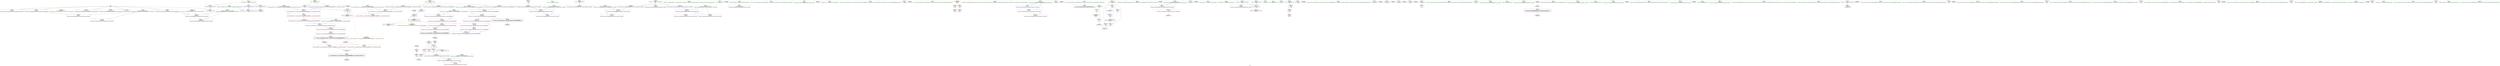 digraph "SVFG" {
	label="SVFG";

	Node0x55feb8f6fbb0 [shape=record,color=grey,label="{NodeID: 0\nNullPtr}"];
	Node0x55feb8f6fbb0 -> Node0x55feb8f8a050[style=solid];
	Node0x55feb8f6fbb0 -> Node0x55feb8f8a150[style=solid];
	Node0x55feb8f6fbb0 -> Node0x55feb8f8a220[style=solid];
	Node0x55feb8f6fbb0 -> Node0x55feb8f8a2f0[style=solid];
	Node0x55feb8f6fbb0 -> Node0x55feb8f8a3c0[style=solid];
	Node0x55feb8f6fbb0 -> Node0x55feb8f8a490[style=solid];
	Node0x55feb8f6fbb0 -> Node0x55feb8f8ed30[style=solid];
	Node0x55feb8fb1d10 [shape=record,color=black,label="{NodeID: 360\n255 = PHI(370, )\n}"];
	Node0x55feb8fb1d10 -> Node0x55feb8f8dd00[style=solid];
	Node0x55feb8f873c0 [shape=record,color=purple,label="{NodeID: 111\n166\<--35\n\<--.str.8\nmain\n|{<s0>20}}"];
	Node0x55feb8f873c0:s0 -> Node0x55feb8f90f70[style=solid,color=red];
	Node0x55feb8f85cf0 [shape=record,color=green,label="{NodeID: 28\n52\<--53\n__cxa_atexit\<--__cxa_atexit_field_insensitive\n}"];
	Node0x55feb8f910b0 [shape=record,color=black,label="{NodeID: 388\n291 = PHI(100, )\n0th arg _ZStplIcSt11char_traitsIcESaIcEENSt7__cxx1112basic_stringIT_T0_T1_EES5_RKS8_ }"];
	Node0x55feb8f8df70 [shape=record,color=red,label="{NodeID: 139\n277\<--271\n\<--__lhs.addr\n_ZSteqIcSt11char_traitsIcESaIcEEbRKNSt7__cxx1112basic_stringIT_T0_T1_EEPKS5_\n}"];
	Node0x55feb8f887c0 [shape=record,color=green,label="{NodeID: 56\n188\<--189\n_ZStplIcSt11char_traitsIcESaIcEENSt7__cxx1112basic_stringIT_T0_T1_EES5_RKS8_\<--_ZStplIcSt11char_traitsIcESaIcEENSt7__cxx1112basic_stringIT_T0_T1_EES5_RKS8__field_insensitive\n}"];
	Node0x55feb8f8f720 [shape=record,color=blue,label="{NodeID: 167\n273\<--270\n__rhs.addr\<--__rhs\n_ZSteqIcSt11char_traitsIcESaIcEEbRKNSt7__cxx1112basic_stringIT_T0_T1_EEPKS5_\n}"];
	Node0x55feb8f8f720 -> Node0x55feb8f8e040[style=dashed];
	Node0x55feb8f8a150 [shape=record,color=black,label="{NodeID: 84\n333\<--3\n\<--dummyVal\n_ZStplIcSt11char_traitsIcESaIcEENSt7__cxx1112basic_stringIT_T0_T1_EES5_RKS8_\n}"];
	Node0x55feb8f83ae0 [shape=record,color=green,label="{NodeID: 1\n7\<--1\n__dso_handle\<--dummyObj\nGlob }"];
	Node0x55feb8fb1e50 [shape=record,color=black,label="{NodeID: 361\n129 = PHI()\n}"];
	Node0x55feb8f87490 [shape=record,color=purple,label="{NodeID: 112\n403\<--37\nllvm.global_ctors_0\<--llvm.global_ctors\nGlob }"];
	Node0x55feb8f87490 -> Node0x55feb8f8eb30[style=solid];
	Node0x55feb8f85df0 [shape=record,color=green,label="{NodeID: 29\n51\<--57\n_ZNSt8ios_base4InitD1Ev\<--_ZNSt8ios_base4InitD1Ev_field_insensitive\n}"];
	Node0x55feb8f85df0 -> Node0x55feb8f8a760[style=solid];
	Node0x55feb8f914c0 [shape=record,color=black,label="{NodeID: 389\n292 = PHI(186, )\n1st arg _ZStplIcSt11char_traitsIcESaIcEENSt7__cxx1112basic_stringIT_T0_T1_EES5_RKS8_ }"];
	Node0x55feb8f914c0 -> Node0x55feb8f8f7f0[style=solid];
	Node0x55feb8f8e040 [shape=record,color=red,label="{NodeID: 140\n278\<--273\n\<--__rhs.addr\n_ZSteqIcSt11char_traitsIcESaIcEEbRKNSt7__cxx1112basic_stringIT_T0_T1_EEPKS5_\n}"];
	Node0x55feb8f888c0 [shape=record,color=green,label="{NodeID: 57\n191\<--192\n_ZNSt7__cxx1112basic_stringIcSt11char_traitsIcESaIcEEaSEOS4_\<--_ZNSt7__cxx1112basic_stringIcSt11char_traitsIcESaIcEEaSEOS4__field_insensitive\n}"];
	Node0x55feb8f8f7f0 [shape=record,color=blue,label="{NodeID: 168\n294\<--292\n__lhs.addr\<--__lhs\n_ZStplIcSt11char_traitsIcESaIcEENSt7__cxx1112basic_stringIT_T0_T1_EES5_RKS8_\n}"];
	Node0x55feb8f8f7f0 -> Node0x55feb8f8e110[style=dashed];
	Node0x55feb8f8a220 [shape=record,color=black,label="{NodeID: 85\n334\<--3\n\<--dummyVal\n_ZStplIcSt11char_traitsIcESaIcEENSt7__cxx1112basic_stringIT_T0_T1_EES5_RKS8_\n}"];
	Node0x55feb8f8a220 -> Node0x55feb8f8fc00[style=solid];
	Node0x55feb8f83b70 [shape=record,color=green,label="{NodeID: 2\n9\<--1\n\<--dummyObj\nCan only get source location for instruction, argument, global var or function.}"];
	Node0x55feb8fb1f20 [shape=record,color=black,label="{NodeID: 362\n133 = PHI()\n}"];
	Node0x55feb8f87560 [shape=record,color=purple,label="{NodeID: 113\n404\<--37\nllvm.global_ctors_1\<--llvm.global_ctors\nGlob }"];
	Node0x55feb8f87560 -> Node0x55feb8f8ec30[style=solid];
	Node0x55feb8f85ef0 [shape=record,color=green,label="{NodeID: 30\n64\<--65\n__cxx_global_var_init.1\<--__cxx_global_var_init.1_field_insensitive\n}"];
	Node0x55feb8f915d0 [shape=record,color=black,label="{NodeID: 390\n293 = PHI(16, )\n2nd arg _ZStplIcSt11char_traitsIcESaIcEENSt7__cxx1112basic_stringIT_T0_T1_EES5_RKS8_ }"];
	Node0x55feb8f915d0 -> Node0x55feb8f8f8c0[style=solid];
	Node0x55feb8f8e110 [shape=record,color=red,label="{NodeID: 141\n321\<--294\n\<--__lhs.addr\n_ZStplIcSt11char_traitsIcESaIcEENSt7__cxx1112basic_stringIT_T0_T1_EES5_RKS8_\n}"];
	Node0x55feb8f889c0 [shape=record,color=green,label="{NodeID: 58\n197\<--198\n_ZN9__gnu_cxx17__normal_iteratorIPcNSt7__cxx1112basic_stringIcSt11char_traitsIcESaIcEEEEppEv\<--_ZN9__gnu_cxx17__normal_iteratorIPcNSt7__cxx1112basic_stringIcSt11char_traitsIcESaIcEEEEppEv_field_insensitive\n}"];
	Node0x55feb8f8f8c0 [shape=record,color=blue,label="{NodeID: 169\n296\<--293\n__rhs.addr\<--__rhs\n_ZStplIcSt11char_traitsIcESaIcEENSt7__cxx1112basic_stringIT_T0_T1_EES5_RKS8_\n}"];
	Node0x55feb8f8f8c0 -> Node0x55feb8f8e1e0[style=dashed];
	Node0x55feb8f8f8c0 -> Node0x55feb8f8e2b0[style=dashed];
	Node0x55feb8f8a2f0 [shape=record,color=black,label="{NodeID: 86\n336\<--3\n\<--dummyVal\n_ZStplIcSt11char_traitsIcESaIcEENSt7__cxx1112basic_stringIT_T0_T1_EES5_RKS8_\n}"];
	Node0x55feb8f8a2f0 -> Node0x55feb8f8fcd0[style=solid];
	Node0x55feb8f83e20 [shape=record,color=green,label="{NodeID: 3\n19\<--1\n.str\<--dummyObj\nGlob }"];
	Node0x55feb8fb1ff0 [shape=record,color=black,label="{NodeID: 363\n137 = PHI()\n}"];
	Node0x55feb8f87660 [shape=record,color=purple,label="{NodeID: 114\n405\<--37\nllvm.global_ctors_2\<--llvm.global_ctors\nGlob }"];
	Node0x55feb8f87660 -> Node0x55feb8f8ed30[style=solid];
	Node0x55feb8f85ff0 [shape=record,color=green,label="{NodeID: 31\n68\<--69\n_ZNSt7__cxx1112basic_stringIcSt11char_traitsIcESaIcEEC1Ev\<--_ZNSt7__cxx1112basic_stringIcSt11char_traitsIcESaIcEEC1Ev_field_insensitive\n}"];
	Node0x55feb8f916e0 [shape=record,color=black,label="{NodeID: 391\n260 = PHI(94, )\n0th arg _ZNK9__gnu_cxx17__normal_iteratorIPcNSt7__cxx1112basic_stringIcSt11char_traitsIcESaIcEEEEdeEv }"];
	Node0x55feb8f916e0 -> Node0x55feb8f8f580[style=solid];
	Node0x55feb8fa2950 [shape=record,color=yellow,style=double,label="{NodeID: 308\n2V_1 = ENCHI(MR_2V_0)\npts\{1 \}\nFun[main]}"];
	Node0x55feb8fa2950 -> Node0x55feb8f8d1a0[style=dashed];
	Node0x55feb8fa2950 -> Node0x55feb8f8d270[style=dashed];
	Node0x55feb8f8e1e0 [shape=record,color=red,label="{NodeID: 142\n310\<--296\n\<--__rhs.addr\n_ZStplIcSt11char_traitsIcESaIcEENSt7__cxx1112basic_stringIT_T0_T1_EES5_RKS8_\n}"];
	Node0x55feb8f88ac0 [shape=record,color=green,label="{NodeID: 59\n201\<--202\n_ZStlsIcSt11char_traitsIcESaIcEERSt13basic_ostreamIT_T0_ES7_RKNSt7__cxx1112basic_stringIS4_S5_T1_EE\<--_ZStlsIcSt11char_traitsIcESaIcEERSt13basic_ostreamIT_T0_ES7_RKNSt7__cxx1112basic_stringIS4_S5_T1_EE_field_insensitive\n}"];
	Node0x55feb8f8f990 [shape=record,color=blue,label="{NodeID: 170\n298\<--114\nnrvo\<--\n_ZStplIcSt11char_traitsIcESaIcEENSt7__cxx1112basic_stringIT_T0_T1_EES5_RKS8_\n}"];
	Node0x55feb8f8f990 -> Node0x55feb8f8fb30[style=dashed];
	Node0x55feb8f8a3c0 [shape=record,color=black,label="{NodeID: 87\n345\<--3\nlpad.val\<--dummyVal\n_ZStplIcSt11char_traitsIcESaIcEENSt7__cxx1112basic_stringIT_T0_T1_EES5_RKS8_\n}"];
	Node0x55feb8f83eb0 [shape=record,color=green,label="{NodeID: 4\n21\<--1\n.str.3\<--dummyObj\nGlob }"];
	Node0x55feb8fb20c0 [shape=record,color=black,label="{NodeID: 364\n138 = PHI()\n}"];
	Node0x55feb8f8cbf0 [shape=record,color=purple,label="{NodeID: 115\n149\<--94\ncoerce.dive\<--__begin2\nmain\n}"];
	Node0x55feb8f8cbf0 -> Node0x55feb8f8f0a0[style=solid];
	Node0x55feb8f860f0 [shape=record,color=green,label="{NodeID: 32\n72\<--76\n_ZNSt7__cxx1112basic_stringIcSt11char_traitsIcESaIcEED1Ev\<--_ZNSt7__cxx1112basic_stringIcSt11char_traitsIcESaIcEED1Ev_field_insensitive\n}"];
	Node0x55feb8f860f0 -> Node0x55feb8f8a860[style=solid];
	Node0x55feb8f917f0 [shape=record,color=black,label="{NodeID: 392\n371 = PHI(249, 254, )\n0th arg _ZNK9__gnu_cxx17__normal_iteratorIPcNSt7__cxx1112basic_stringIcSt11char_traitsIcESaIcEEEE4baseEv }"];
	Node0x55feb8f917f0 -> Node0x55feb8f8ff40[style=solid];
	Node0x55feb8fa2a60 [shape=record,color=yellow,style=double,label="{NodeID: 309\n4V_1 = ENCHI(MR_4V_0)\npts\{12 \}\nFun[main]}"];
	Node0x55feb8fa2a60 -> Node0x55feb8f8d0d0[style=dashed];
	Node0x55feb8f8e2b0 [shape=record,color=red,label="{NodeID: 143\n325\<--296\n\<--__rhs.addr\n_ZStplIcSt11char_traitsIcESaIcEENSt7__cxx1112basic_stringIT_T0_T1_EES5_RKS8_\n}"];
	Node0x55feb8f88bc0 [shape=record,color=green,label="{NodeID: 60\n204\<--205\n_ZSt4endlIcSt11char_traitsIcEERSt13basic_ostreamIT_T0_ES6_\<--_ZSt4endlIcSt11char_traitsIcEERSt13basic_ostreamIT_T0_ES6__field_insensitive\n}"];
	Node0x55feb8f8fa60 [shape=record,color=blue,label="{NodeID: 171\n300\<--311\n__len\<--call\n_ZStplIcSt11char_traitsIcESaIcEENSt7__cxx1112basic_stringIT_T0_T1_EES5_RKS8_\n}"];
	Node0x55feb8f8fa60 -> Node0x55feb8f8e450[style=dashed];
	Node0x55feb8f8a490 [shape=record,color=black,label="{NodeID: 88\n346\<--3\nlpad.val5\<--dummyVal\n_ZStplIcSt11char_traitsIcESaIcEENSt7__cxx1112basic_stringIT_T0_T1_EES5_RKS8_\n}"];
	Node0x55feb8f83f70 [shape=record,color=green,label="{NodeID: 5\n23\<--1\nstdin\<--dummyObj\nGlob }"];
	Node0x55feb8fb2190 [shape=record,color=black,label="{NodeID: 365\n142 = PHI()\n}"];
	Node0x55feb8f8ccc0 [shape=record,color=purple,label="{NodeID: 116\n154\<--96\ncoerce.dive11\<--__end2\nmain\n}"];
	Node0x55feb8f8ccc0 -> Node0x55feb8f8f170[style=solid];
	Node0x55feb8f861f0 [shape=record,color=green,label="{NodeID: 33\n79\<--80\n__cxx_global_var_init.2\<--__cxx_global_var_init.2_field_insensitive\n}"];
	Node0x55feb8f8e380 [shape=record,color=red,label="{NodeID: 144\n331\<--298\nnrvo.val\<--nrvo\n_ZStplIcSt11char_traitsIcESaIcEENSt7__cxx1112basic_stringIT_T0_T1_EES5_RKS8_\n}"];
	Node0x55feb8f88cc0 [shape=record,color=green,label="{NodeID: 61\n206\<--207\n_ZNSolsEPFRSoS_E\<--_ZNSolsEPFRSoS_E_field_insensitive\n}"];
	Node0x55feb8f8fb30 [shape=record,color=blue,label="{NodeID: 172\n298\<--330\nnrvo\<--\n_ZStplIcSt11char_traitsIcESaIcEENSt7__cxx1112basic_stringIT_T0_T1_EES5_RKS8_\n}"];
	Node0x55feb8f8fb30 -> Node0x55feb8f8e380[style=dashed];
	Node0x55feb8f8a560 [shape=record,color=black,label="{NodeID: 89\n14\<--13\n\<--_Z1sB5cxx11\nCan only get source location for instruction, argument, global var or function.}"];
	Node0x55feb8f84810 [shape=record,color=green,label="{NodeID: 6\n24\<--1\n.str.4\<--dummyObj\nGlob }"];
	Node0x55feb8fb2260 [shape=record,color=black,label="{NodeID: 366\n146 = PHI()\n}"];
	Node0x55feb8fb2260 -> Node0x55feb8f8f0a0[style=solid];
	Node0x55feb8f8cd90 [shape=record,color=purple,label="{NodeID: 117\n265\<--264\n_M_current\<--this1\n_ZNK9__gnu_cxx17__normal_iteratorIPcNSt7__cxx1112basic_stringIcSt11char_traitsIcESaIcEEEEdeEv\n}"];
	Node0x55feb8f8cd90 -> Node0x55feb8f8dea0[style=solid];
	Node0x55feb8f862f0 [shape=record,color=green,label="{NodeID: 34\n85\<--86\nmain\<--main_field_insensitive\n}"];
	Node0x55feb8f8e450 [shape=record,color=red,label="{NodeID: 145\n315\<--300\n\<--__len\n_ZStplIcSt11char_traitsIcESaIcEENSt7__cxx1112basic_stringIT_T0_T1_EES5_RKS8_\n}"];
	Node0x55feb8f8e450 -> Node0x55feb8f96bc0[style=solid];
	Node0x55feb8f88dc0 [shape=record,color=green,label="{NodeID: 62\n243\<--244\n__lhs.addr\<--__lhs.addr_field_insensitive\n_ZN9__gnu_cxxneIPcNSt7__cxx1112basic_stringIcSt11char_traitsIcESaIcEEEEEbRKNS_17__normal_iteratorIT_T0_EESD_\n}"];
	Node0x55feb8f88dc0 -> Node0x55feb8f8da90[style=solid];
	Node0x55feb8f88dc0 -> Node0x55feb8f8f3e0[style=solid];
	Node0x55feb8f8fc00 [shape=record,color=blue,label="{NodeID: 173\n302\<--334\nexn.slot\<--\n_ZStplIcSt11char_traitsIcESaIcEENSt7__cxx1112basic_stringIT_T0_T1_EES5_RKS8_\n}"];
	Node0x55feb8f8fc00 -> Node0x55feb8f8e520[style=dashed];
	Node0x55feb8f8a660 [shape=record,color=black,label="{NodeID: 90\n17\<--16\n\<--_Z2ssB5cxx11\nCan only get source location for instruction, argument, global var or function.}"];
	Node0x55feb8f848a0 [shape=record,color=green,label="{NodeID: 7\n26\<--1\n.str.5\<--dummyObj\nGlob }"];
	Node0x55feb8fb23c0 [shape=record,color=black,label="{NodeID: 367\n151 = PHI()\n}"];
	Node0x55feb8fb23c0 -> Node0x55feb8f8f170[style=solid];
	Node0x55feb8f8ce60 [shape=record,color=purple,label="{NodeID: 118\n357\<--356\n_M_current\<--this1\n_ZN9__gnu_cxx17__normal_iteratorIPcNSt7__cxx1112basic_stringIcSt11char_traitsIcESaIcEEEEppEv\n}"];
	Node0x55feb8f8ce60 -> Node0x55feb8f8e790[style=solid];
	Node0x55feb8f8ce60 -> Node0x55feb8f8fe70[style=solid];
	Node0x55feb8f863f0 [shape=record,color=green,label="{NodeID: 35\n88\<--89\nretval\<--retval_field_insensitive\nmain\n}"];
	Node0x55feb8f863f0 -> Node0x55feb8f8d340[style=solid];
	Node0x55feb8f863f0 -> Node0x55feb8f8ee30[style=solid];
	Node0x55feb8f8e520 [shape=record,color=red,label="{NodeID: 146\n343\<--302\nexn\<--exn.slot\n_ZStplIcSt11char_traitsIcESaIcEENSt7__cxx1112basic_stringIT_T0_T1_EES5_RKS8_\n}"];
	Node0x55feb8f88e90 [shape=record,color=green,label="{NodeID: 63\n245\<--246\n__rhs.addr\<--__rhs.addr_field_insensitive\n_ZN9__gnu_cxxneIPcNSt7__cxx1112basic_stringIcSt11char_traitsIcESaIcEEEEEbRKNS_17__normal_iteratorIT_T0_EESD_\n}"];
	Node0x55feb8f88e90 -> Node0x55feb8f8db60[style=solid];
	Node0x55feb8f88e90 -> Node0x55feb8f8f4b0[style=solid];
	Node0x55feb8f8fcd0 [shape=record,color=blue,label="{NodeID: 174\n304\<--336\nehselector.slot\<--\n_ZStplIcSt11char_traitsIcESaIcEENSt7__cxx1112basic_stringIT_T0_T1_EES5_RKS8_\n}"];
	Node0x55feb8f8fcd0 -> Node0x55feb8f8e5f0[style=dashed];
	Node0x55feb8f8a760 [shape=record,color=black,label="{NodeID: 91\n50\<--51\n\<--_ZNSt8ios_base4InitD1Ev\nCan only get source location for instruction, argument, global var or function.}"];
	Node0x55feb8f84930 [shape=record,color=green,label="{NodeID: 8\n28\<--1\nstdout\<--dummyObj\nGlob }"];
	Node0x55feb8fb24c0 [shape=record,color=black,label="{NodeID: 368\n322 = PHI()\n}"];
	Node0x55feb8f8cf30 [shape=record,color=purple,label="{NodeID: 119\n359\<--358\nincdec.ptr\<--\n_ZN9__gnu_cxx17__normal_iteratorIPcNSt7__cxx1112basic_stringIcSt11char_traitsIcESaIcEEEEppEv\n}"];
	Node0x55feb8f8cf30 -> Node0x55feb8f8fe70[style=solid];
	Node0x55feb8f864c0 [shape=record,color=green,label="{NodeID: 36\n90\<--91\ncas\<--cas_field_insensitive\nmain\n}"];
	Node0x55feb8f864c0 -> Node0x55feb8f8d410[style=solid];
	Node0x55feb8f864c0 -> Node0x55feb8f8d4e0[style=solid];
	Node0x55feb8f864c0 -> Node0x55feb8f8d5b0[style=solid];
	Node0x55feb8f864c0 -> Node0x55feb8f8ef00[style=solid];
	Node0x55feb8f864c0 -> Node0x55feb8f8f310[style=solid];
	Node0x55feb8f8e5f0 [shape=record,color=red,label="{NodeID: 147\n344\<--304\nsel\<--ehselector.slot\n_ZStplIcSt11char_traitsIcESaIcEENSt7__cxx1112basic_stringIT_T0_T1_EES5_RKS8_\n}"];
	Node0x55feb8f88f60 [shape=record,color=green,label="{NodeID: 64\n251\<--252\n_ZNK9__gnu_cxx17__normal_iteratorIPcNSt7__cxx1112basic_stringIcSt11char_traitsIcESaIcEEEE4baseEv\<--_ZNK9__gnu_cxx17__normal_iteratorIPcNSt7__cxx1112basic_stringIcSt11char_traitsIcESaIcEEEE4baseEv_field_insensitive\n}"];
	Node0x55feb8f8fda0 [shape=record,color=blue,label="{NodeID: 175\n353\<--352\nthis.addr\<--this\n_ZN9__gnu_cxx17__normal_iteratorIPcNSt7__cxx1112basic_stringIcSt11char_traitsIcESaIcEEEEppEv\n}"];
	Node0x55feb8f8fda0 -> Node0x55feb8f8e6c0[style=dashed];
	Node0x55feb8f8a860 [shape=record,color=black,label="{NodeID: 92\n71\<--72\n\<--_ZNSt7__cxx1112basic_stringIcSt11char_traitsIcESaIcEED1Ev\nCan only get source location for instruction, argument, global var or function.}"];
	Node0x55feb8f849f0 [shape=record,color=green,label="{NodeID: 9\n29\<--1\n_ZSt3cin\<--dummyObj\nGlob }"];
	Node0x55feb8fb2590 [shape=record,color=black,label="{NodeID: 369\n49 = PHI()\n}"];
	Node0x55feb8f8d000 [shape=record,color=purple,label="{NodeID: 120\n376\<--375\n_M_current\<--this1\n_ZNK9__gnu_cxx17__normal_iteratorIPcNSt7__cxx1112basic_stringIcSt11char_traitsIcESaIcEEEE4baseEv\n}"];
	Node0x55feb8f8d000 -> Node0x55feb8f87c90[style=solid];
	Node0x55feb8f86590 [shape=record,color=green,label="{NodeID: 37\n92\<--93\n__range2\<--__range2_field_insensitive\nmain\n}"];
	Node0x55feb8f86590 -> Node0x55feb8f8efd0[style=solid];
	Node0x55feb8f8e6c0 [shape=record,color=red,label="{NodeID: 148\n356\<--353\nthis1\<--this.addr\n_ZN9__gnu_cxx17__normal_iteratorIPcNSt7__cxx1112basic_stringIcSt11char_traitsIcESaIcEEEEppEv\n}"];
	Node0x55feb8f8e6c0 -> Node0x55feb8f87bc0[style=solid];
	Node0x55feb8f8e6c0 -> Node0x55feb8f8ce60[style=solid];
	Node0x55feb8f89060 [shape=record,color=green,label="{NodeID: 65\n261\<--262\nthis.addr\<--this.addr_field_insensitive\n_ZNK9__gnu_cxx17__normal_iteratorIPcNSt7__cxx1112basic_stringIcSt11char_traitsIcESaIcEEEEdeEv\n}"];
	Node0x55feb8f89060 -> Node0x55feb8f8ddd0[style=solid];
	Node0x55feb8f89060 -> Node0x55feb8f8f580[style=solid];
	Node0x55feb8f8fe70 [shape=record,color=blue,label="{NodeID: 176\n357\<--359\n_M_current\<--incdec.ptr\n_ZN9__gnu_cxx17__normal_iteratorIPcNSt7__cxx1112basic_stringIcSt11char_traitsIcESaIcEEEEppEv\n|{<s0>26}}"];
	Node0x55feb8f8fe70:s0 -> Node0x55feb8f9fd00[style=dashed,color=blue];
	Node0x55feb8f8a960 [shape=record,color=black,label="{NodeID: 93\n106\<--103\ncall\<--\nmain\n}"];
	Node0x55feb8f84af0 [shape=record,color=green,label="{NodeID: 10\n30\<--1\n_ZSt4cout\<--dummyObj\nGlob }"];
	Node0x55feb8fb2660 [shape=record,color=black,label="{NodeID: 370\n70 = PHI()\n}"];
	Node0x55feb8f8d0d0 [shape=record,color=red,label="{NodeID: 121\n124\<--11\n\<--t\nmain\n}"];
	Node0x55feb8f8d0d0 -> Node0x55feb8f96a40[style=solid];
	Node0x55feb8f86660 [shape=record,color=green,label="{NodeID: 38\n94\<--95\n__begin2\<--__begin2_field_insensitive\nmain\n|{|<s1>18|<s2>19|<s3>26}}"];
	Node0x55feb8f86660 -> Node0x55feb8f8cbf0[style=solid];
	Node0x55feb8f86660:s1 -> Node0x55feb8fae8e0[style=solid,color=red];
	Node0x55feb8f86660:s2 -> Node0x55feb8f916e0[style=solid,color=red];
	Node0x55feb8f86660:s3 -> Node0x55feb8f90c30[style=solid,color=red];
	Node0x55feb8f8e790 [shape=record,color=red,label="{NodeID: 149\n358\<--357\n\<--_M_current\n_ZN9__gnu_cxx17__normal_iteratorIPcNSt7__cxx1112basic_stringIcSt11char_traitsIcESaIcEEEEppEv\n}"];
	Node0x55feb8f8e790 -> Node0x55feb8f8cf30[style=solid];
	Node0x55feb8f89130 [shape=record,color=green,label="{NodeID: 66\n271\<--272\n__lhs.addr\<--__lhs.addr_field_insensitive\n_ZSteqIcSt11char_traitsIcESaIcEEbRKNSt7__cxx1112basic_stringIT_T0_T1_EEPKS5_\n}"];
	Node0x55feb8f89130 -> Node0x55feb8f8df70[style=solid];
	Node0x55feb8f89130 -> Node0x55feb8f8f650[style=solid];
	Node0x55feb8f8ff40 [shape=record,color=blue,label="{NodeID: 177\n372\<--371\nthis.addr\<--this\n_ZNK9__gnu_cxx17__normal_iteratorIPcNSt7__cxx1112basic_stringIcSt11char_traitsIcESaIcEEEE4baseEv\n}"];
	Node0x55feb8f8ff40 -> Node0x55feb8f8e860[style=dashed];
	Node0x55feb8f8aa30 [shape=record,color=black,label="{NodeID: 94\n112\<--109\ncall1\<--\nmain\n}"];
	Node0x55feb8f84bf0 [shape=record,color=green,label="{NodeID: 11\n31\<--1\n.str.6\<--dummyObj\nGlob }"];
	Node0x55feb8fb2760 [shape=record,color=black,label="{NodeID: 371\n83 = PHI()\n}"];
	Node0x55feb8f8d1a0 [shape=record,color=red,label="{NodeID: 122\n103\<--23\n\<--stdin\nmain\n}"];
	Node0x55feb8f8d1a0 -> Node0x55feb8f8a960[style=solid];
	Node0x55feb8f86730 [shape=record,color=green,label="{NodeID: 39\n96\<--97\n__end2\<--__end2_field_insensitive\nmain\n|{|<s1>18}}"];
	Node0x55feb8f86730 -> Node0x55feb8f8ccc0[style=solid];
	Node0x55feb8f86730:s1 -> Node0x55feb8fae810[style=solid,color=red];
	Node0x55feb8f8e860 [shape=record,color=red,label="{NodeID: 150\n375\<--372\nthis1\<--this.addr\n_ZNK9__gnu_cxx17__normal_iteratorIPcNSt7__cxx1112basic_stringIcSt11char_traitsIcESaIcEEEE4baseEv\n}"];
	Node0x55feb8f8e860 -> Node0x55feb8f8d000[style=solid];
	Node0x55feb8f89200 [shape=record,color=green,label="{NodeID: 67\n273\<--274\n__rhs.addr\<--__rhs.addr_field_insensitive\n_ZSteqIcSt11char_traitsIcESaIcEEbRKNSt7__cxx1112basic_stringIT_T0_T1_EEPKS5_\n}"];
	Node0x55feb8f89200 -> Node0x55feb8f8e040[style=solid];
	Node0x55feb8f89200 -> Node0x55feb8f8f720[style=solid];
	Node0x55feb8f8ab00 [shape=record,color=black,label="{NodeID: 95\n176\<--175\nconv\<--\nmain\n}"];
	Node0x55feb8f8ab00 -> Node0x55feb8f8bf00[style=solid];
	Node0x55feb8f84cf0 [shape=record,color=green,label="{NodeID: 12\n33\<--1\n.str.7\<--dummyObj\nGlob }"];
	Node0x55feb8fb2860 [shape=record,color=black,label="{NodeID: 372\n113 = PHI()\n}"];
	Node0x55feb8f968c0 [shape=record,color=grey,label="{NodeID: 289\n210 = Binary(209, 121, )\n}"];
	Node0x55feb8f968c0 -> Node0x55feb8f8f310[style=solid];
	Node0x55feb8f8d270 [shape=record,color=red,label="{NodeID: 123\n109\<--28\n\<--stdout\nmain\n}"];
	Node0x55feb8f8d270 -> Node0x55feb8f8aa30[style=solid];
	Node0x55feb8f86800 [shape=record,color=green,label="{NodeID: 40\n98\<--99\nc\<--c_field_insensitive\nmain\n}"];
	Node0x55feb8f86800 -> Node0x55feb8f8d680[style=solid];
	Node0x55feb8f86800 -> Node0x55feb8f8d750[style=solid];
	Node0x55feb8f86800 -> Node0x55feb8f8d820[style=solid];
	Node0x55feb8f86800 -> Node0x55feb8f8f240[style=solid];
	Node0x55feb8f8e930 [shape=record,color=blue,label="{NodeID: 151\n8\<--9\nn\<--\nGlob }"];
	Node0x55feb8f892d0 [shape=record,color=green,label="{NodeID: 68\n280\<--281\n_ZNKSt7__cxx1112basic_stringIcSt11char_traitsIcESaIcEE7compareEPKc\<--_ZNKSt7__cxx1112basic_stringIcSt11char_traitsIcESaIcEE7compareEPKc_field_insensitive\n}"];
	Node0x55feb8f877b0 [shape=record,color=black,label="{NodeID: 96\n178\<--177\nconv18\<--\nmain\n}"];
	Node0x55feb8f877b0 -> Node0x55feb8f8bf00[style=solid];
	Node0x55feb8f84df0 [shape=record,color=green,label="{NodeID: 13\n35\<--1\n.str.8\<--dummyObj\nGlob }"];
	Node0x55feb8fb2960 [shape=record,color=black,label="{NodeID: 373\n157 = PHI(240, )\n}"];
	Node0x55feb8f96a40 [shape=record,color=grey,label="{NodeID: 290\n125 = Binary(121, 124, )\n}"];
	Node0x55feb8f96a40 -> Node0x55feb8f8bc00[style=solid];
	Node0x55feb8f8d340 [shape=record,color=red,label="{NodeID: 124\n213\<--88\n\<--retval\nmain\n}"];
	Node0x55feb8f8d340 -> Node0x55feb8f87880[style=solid];
	Node0x55feb8f868d0 [shape=record,color=green,label="{NodeID: 41\n100\<--101\nref.tmp\<--ref.tmp_field_insensitive\nmain\n|{<s0>23}}"];
	Node0x55feb8f868d0:s0 -> Node0x55feb8f910b0[style=solid,color=red];
	Node0x55feb8f8ea30 [shape=record,color=blue,label="{NodeID: 152\n11\<--9\nt\<--\nGlob }"];
	Node0x55feb8f8ea30 -> Node0x55feb8fa2a60[style=dashed];
	Node0x55feb8f893d0 [shape=record,color=green,label="{NodeID: 69\n294\<--295\n__lhs.addr\<--__lhs.addr_field_insensitive\n_ZStplIcSt11char_traitsIcESaIcEENSt7__cxx1112basic_stringIT_T0_T1_EES5_RKS8_\n}"];
	Node0x55feb8f893d0 -> Node0x55feb8f8e110[style=solid];
	Node0x55feb8f893d0 -> Node0x55feb8f8f7f0[style=solid];
	Node0x55feb8f87880 [shape=record,color=black,label="{NodeID: 97\n87\<--213\nmain_ret\<--\nmain\n}"];
	Node0x55feb8f84ef0 [shape=record,color=green,label="{NodeID: 14\n38\<--1\n\<--dummyObj\nCan only get source location for instruction, argument, global var or function.}"];
	Node0x55feb8fb2b00 [shape=record,color=black,label="{NodeID: 374\n161 = PHI(259, )\n}"];
	Node0x55feb8fb2b00 -> Node0x55feb8f8d8f0[style=solid];
	Node0x55feb8f96bc0 [shape=record,color=grey,label="{NodeID: 291\n316 = Binary(315, 317, )\n}"];
	Node0x55feb8f8d410 [shape=record,color=red,label="{NodeID: 125\n123\<--90\n\<--cas\nmain\n}"];
	Node0x55feb8f8d410 -> Node0x55feb8f8bc00[style=solid];
	Node0x55feb8f869a0 [shape=record,color=green,label="{NodeID: 42\n107\<--108\nfreopen\<--freopen_field_insensitive\n}"];
	Node0x55feb8f8eb30 [shape=record,color=blue,label="{NodeID: 153\n403\<--38\nllvm.global_ctors_0\<--\nGlob }"];
	Node0x55feb8f894a0 [shape=record,color=green,label="{NodeID: 70\n296\<--297\n__rhs.addr\<--__rhs.addr_field_insensitive\n_ZStplIcSt11char_traitsIcESaIcEENSt7__cxx1112basic_stringIT_T0_T1_EES5_RKS8_\n}"];
	Node0x55feb8f894a0 -> Node0x55feb8f8e1e0[style=solid];
	Node0x55feb8f894a0 -> Node0x55feb8f8e2b0[style=solid];
	Node0x55feb8f894a0 -> Node0x55feb8f8f8c0[style=solid];
	Node0x55feb8f87950 [shape=record,color=black,label="{NodeID: 98\n240\<--257\n_ZN9__gnu_cxxneIPcNSt7__cxx1112basic_stringIcSt11char_traitsIcESaIcEEEEEbRKNS_17__normal_iteratorIT_T0_EESD__ret\<--cmp\n_ZN9__gnu_cxxneIPcNSt7__cxx1112basic_stringIcSt11char_traitsIcESaIcEEEEEbRKNS_17__normal_iteratorIT_T0_EESD_\n|{<s0>18}}"];
	Node0x55feb8f87950:s0 -> Node0x55feb8fb2960[style=solid,color=blue];
	Node0x55feb8f84ff0 [shape=record,color=green,label="{NodeID: 15\n114\<--1\n\<--dummyObj\nCan only get source location for instruction, argument, global var or function.}"];
	Node0x55feb8fb2cd0 [shape=record,color=black,label="{NodeID: 375\n167 = PHI(268, )\n}"];
	Node0x55feb8f96d40 [shape=record,color=grey,label="{NodeID: 292\n257 = cmp(253, 256, )\n}"];
	Node0x55feb8f96d40 -> Node0x55feb8f87950[style=solid];
	Node0x55feb8f8d4e0 [shape=record,color=red,label="{NodeID: 126\n132\<--90\n\<--cas\nmain\n}"];
	Node0x55feb8f86aa0 [shape=record,color=green,label="{NodeID: 43\n115\<--116\n_ZNSt8ios_base15sync_with_stdioEb\<--_ZNSt8ios_base15sync_with_stdioEb_field_insensitive\n}"];
	Node0x55feb8f8ec30 [shape=record,color=blue,label="{NodeID: 154\n404\<--39\nllvm.global_ctors_1\<--_GLOBAL__sub_I_ngochai94_0_0.cpp\nGlob }"];
	Node0x55feb8f89570 [shape=record,color=green,label="{NodeID: 71\n298\<--299\nnrvo\<--nrvo_field_insensitive\n_ZStplIcSt11char_traitsIcESaIcEENSt7__cxx1112basic_stringIT_T0_T1_EES5_RKS8_\n}"];
	Node0x55feb8f89570 -> Node0x55feb8f8e380[style=solid];
	Node0x55feb8f89570 -> Node0x55feb8f8f990[style=solid];
	Node0x55feb8f89570 -> Node0x55feb8f8fb30[style=solid];
	Node0x55feb8f87a20 [shape=record,color=black,label="{NodeID: 99\n259\<--266\n_ZNK9__gnu_cxx17__normal_iteratorIPcNSt7__cxx1112basic_stringIcSt11char_traitsIcESaIcEEEEdeEv_ret\<--\n_ZNK9__gnu_cxx17__normal_iteratorIPcNSt7__cxx1112basic_stringIcSt11char_traitsIcESaIcEEEEdeEv\n|{<s0>19}}"];
	Node0x55feb8f87a20:s0 -> Node0x55feb8fb2b00[style=solid,color=blue];
	Node0x55feb8f850f0 [shape=record,color=green,label="{NodeID: 16\n121\<--1\n\<--dummyObj\nCan only get source location for instruction, argument, global var or function.}"];
	Node0x55feb8fb2de0 [shape=record,color=black,label="{NodeID: 376\n171 = PHI()\n}"];
	Node0x55feb8fb2de0 -> Node0x55feb8f8d9c0[style=solid];
	Node0x55feb8f8bc00 [shape=record,color=grey,label="{NodeID: 293\n126 = cmp(123, 125, )\n}"];
	Node0x55feb8f8d5b0 [shape=record,color=red,label="{NodeID: 127\n209\<--90\n\<--cas\nmain\n}"];
	Node0x55feb8f8d5b0 -> Node0x55feb8f968c0[style=solid];
	Node0x55feb8f86ba0 [shape=record,color=green,label="{NodeID: 44\n118\<--119\n_ZNSirsERi\<--_ZNSirsERi_field_insensitive\n}"];
	Node0x55feb8f8ed30 [shape=record,color=blue, style = dotted,label="{NodeID: 155\n405\<--3\nllvm.global_ctors_2\<--dummyVal\nGlob }"];
	Node0x55feb8f89640 [shape=record,color=green,label="{NodeID: 72\n300\<--301\n__len\<--__len_field_insensitive\n_ZStplIcSt11char_traitsIcESaIcEENSt7__cxx1112basic_stringIT_T0_T1_EES5_RKS8_\n}"];
	Node0x55feb8f89640 -> Node0x55feb8f8e450[style=solid];
	Node0x55feb8f89640 -> Node0x55feb8f8fa60[style=solid];
	Node0x55feb8f87af0 [shape=record,color=black,label="{NodeID: 100\n268\<--282\n_ZSteqIcSt11char_traitsIcESaIcEEbRKNSt7__cxx1112basic_stringIT_T0_T1_EEPKS5__ret\<--cmp\n_ZSteqIcSt11char_traitsIcESaIcEEbRKNSt7__cxx1112basic_stringIT_T0_T1_EEPKS5_\n|{<s0>20}}"];
	Node0x55feb8f87af0:s0 -> Node0x55feb8fb2cd0[style=solid,color=blue];
	Node0x55feb8f851f0 [shape=record,color=green,label="{NodeID: 17\n172\<--1\n\<--dummyObj\nCan only get source location for instruction, argument, global var or function.}"];
	Node0x55feb8fb2eb0 [shape=record,color=black,label="{NodeID: 377\n182 = PHI()\n}"];
	Node0x55feb8f8bd80 [shape=record,color=grey,label="{NodeID: 294\n282 = cmp(279, 9, )\n}"];
	Node0x55feb8f8bd80 -> Node0x55feb8f87af0[style=solid];
	Node0x55feb8f8d680 [shape=record,color=red,label="{NodeID: 128\n177\<--98\n\<--c\nmain\n}"];
	Node0x55feb8f8d680 -> Node0x55feb8f877b0[style=solid];
	Node0x55feb8f86ca0 [shape=record,color=green,label="{NodeID: 45\n130\<--131\n_ZStlsISt11char_traitsIcEERSt13basic_ostreamIcT_ES5_PKc\<--_ZStlsISt11char_traitsIcEERSt13basic_ostreamIcT_ES5_PKc_field_insensitive\n}"];
	Node0x55feb8fa3e30 [shape=record,color=yellow,style=double,label="{NodeID: 322\n39V_1 = ENCHI(MR_39V_0)\npts\{303 \}\nFun[_ZStplIcSt11char_traitsIcESaIcEENSt7__cxx1112basic_stringIT_T0_T1_EES5_RKS8_]}"];
	Node0x55feb8fa3e30 -> Node0x55feb8f8fc00[style=dashed];
	Node0x55feb8f8ee30 [shape=record,color=blue,label="{NodeID: 156\n88\<--9\nretval\<--\nmain\n}"];
	Node0x55feb8f8ee30 -> Node0x55feb8f8d340[style=dashed];
	Node0x55feb8f89710 [shape=record,color=green,label="{NodeID: 73\n302\<--303\nexn.slot\<--exn.slot_field_insensitive\n_ZStplIcSt11char_traitsIcESaIcEENSt7__cxx1112basic_stringIT_T0_T1_EES5_RKS8_\n}"];
	Node0x55feb8f89710 -> Node0x55feb8f8e520[style=solid];
	Node0x55feb8f89710 -> Node0x55feb8f8fc00[style=solid];
	Node0x55feb8f87bc0 [shape=record,color=black,label="{NodeID: 101\n351\<--356\n_ZN9__gnu_cxx17__normal_iteratorIPcNSt7__cxx1112basic_stringIcSt11char_traitsIcESaIcEEEEppEv_ret\<--this1\n_ZN9__gnu_cxx17__normal_iteratorIPcNSt7__cxx1112basic_stringIcSt11char_traitsIcESaIcEEEEppEv\n|{<s0>26}}"];
	Node0x55feb8f87bc0:s0 -> Node0x55feb8fb3050[style=solid,color=blue];
	Node0x55feb8f852f0 [shape=record,color=green,label="{NodeID: 18\n317\<--1\n\<--dummyObj\nCan only get source location for instruction, argument, global var or function.}"];
	Node0x55feb8fb2f80 [shape=record,color=black,label="{NodeID: 378\n190 = PHI()\n}"];
	Node0x55feb8f8bf00 [shape=record,color=grey,label="{NodeID: 295\n179 = cmp(176, 178, )\n}"];
	Node0x55feb8f8d750 [shape=record,color=red,label="{NodeID: 129\n181\<--98\n\<--c\nmain\n}"];
	Node0x55feb8f86da0 [shape=record,color=green,label="{NodeID: 46\n134\<--135\n_ZNSolsEi\<--_ZNSolsEi_field_insensitive\n}"];
	Node0x55feb8fa3f10 [shape=record,color=yellow,style=double,label="{NodeID: 323\n41V_1 = ENCHI(MR_41V_0)\npts\{305 \}\nFun[_ZStplIcSt11char_traitsIcESaIcEENSt7__cxx1112basic_stringIT_T0_T1_EES5_RKS8_]}"];
	Node0x55feb8fa3f10 -> Node0x55feb8f8fcd0[style=dashed];
	Node0x55feb8f8ef00 [shape=record,color=blue,label="{NodeID: 157\n90\<--121\ncas\<--\nmain\n}"];
	Node0x55feb8f8ef00 -> Node0x55feb8fa0200[style=dashed];
	Node0x55feb8f897e0 [shape=record,color=green,label="{NodeID: 74\n304\<--305\nehselector.slot\<--ehselector.slot_field_insensitive\n_ZStplIcSt11char_traitsIcESaIcEENSt7__cxx1112basic_stringIT_T0_T1_EES5_RKS8_\n}"];
	Node0x55feb8f897e0 -> Node0x55feb8f8e5f0[style=solid];
	Node0x55feb8f897e0 -> Node0x55feb8f8fcd0[style=solid];
	Node0x55feb8f87c90 [shape=record,color=black,label="{NodeID: 102\n370\<--376\n_ZNK9__gnu_cxx17__normal_iteratorIPcNSt7__cxx1112basic_stringIcSt11char_traitsIcESaIcEEEE4baseEv_ret\<--_M_current\n_ZNK9__gnu_cxx17__normal_iteratorIPcNSt7__cxx1112basic_stringIcSt11char_traitsIcESaIcEEEE4baseEv\n|{<s0>29|<s1>30}}"];
	Node0x55feb8f87c90:s0 -> Node0x55feb8fb1ae0[style=solid,color=blue];
	Node0x55feb8f87c90:s1 -> Node0x55feb8fb1d10[style=solid,color=blue];
	Node0x55feb8f853f0 [shape=record,color=green,label="{NodeID: 19\n330\<--1\n\<--dummyObj\nCan only get source location for instruction, argument, global var or function.}"];
	Node0x55feb8fb3050 [shape=record,color=black,label="{NodeID: 379\n196 = PHI(351, )\n}"];
	Node0x55feb8f8d820 [shape=record,color=red,label="{NodeID: 130\n186\<--98\n\<--c\nmain\n|{<s0>23}}"];
	Node0x55feb8f8d820:s0 -> Node0x55feb8f914c0[style=solid,color=red];
	Node0x55feb8f86ea0 [shape=record,color=green,label="{NodeID: 47\n139\<--140\n_ZStrsIcSt11char_traitsIcESaIcEERSt13basic_istreamIT_T0_ES7_RNSt7__cxx1112basic_stringIS4_S5_T1_EE\<--_ZStrsIcSt11char_traitsIcESaIcEERSt13basic_istreamIT_T0_ES7_RNSt7__cxx1112basic_stringIS4_S5_T1_EE_field_insensitive\n}"];
	Node0x55feb8f8efd0 [shape=record,color=blue,label="{NodeID: 158\n92\<--13\n__range2\<--_Z1sB5cxx11\nmain\n}"];
	Node0x55feb8f8efd0 -> Node0x55feb8fa0700[style=dashed];
	Node0x55feb8f898b0 [shape=record,color=green,label="{NodeID: 75\n312\<--313\n_ZNKSt7__cxx1112basic_stringIcSt11char_traitsIcESaIcEE4sizeEv\<--_ZNKSt7__cxx1112basic_stringIcSt11char_traitsIcESaIcEE4sizeEv_field_insensitive\n}"];
	Node0x55feb8f87d60 [shape=record,color=purple,label="{NodeID: 103\n48\<--4\n\<--_ZStL8__ioinit\n__cxx_global_var_init\n}"];
	Node0x55feb8f854f0 [shape=record,color=green,label="{NodeID: 20\n4\<--6\n_ZStL8__ioinit\<--_ZStL8__ioinit_field_insensitive\nGlob }"];
	Node0x55feb8f854f0 -> Node0x55feb8f87d60[style=solid];
	Node0x55feb8fb31c0 [shape=record,color=black,label="{NodeID: 380\n200 = PHI()\n}"];
	Node0x55feb8f9fd00 [shape=record,color=black,label="{NodeID: 297\nMR_14V_4 = PHI(MR_14V_5, MR_14V_3, )\npts\{950000 \}\n|{|<s1>18|<s2>19|<s3>26|<s4>26}}"];
	Node0x55feb8f9fd00 -> Node0x55feb8fa1100[style=dashed];
	Node0x55feb8f9fd00:s1 -> Node0x55feb8da0090[style=dashed,color=red];
	Node0x55feb8f9fd00:s2 -> Node0x55feb8fa4100[style=dashed,color=red];
	Node0x55feb8f9fd00:s3 -> Node0x55feb8f8e790[style=dashed,color=red];
	Node0x55feb8f9fd00:s4 -> Node0x55feb8f8fe70[style=dashed,color=red];
	Node0x55feb8f8d8f0 [shape=record,color=red,label="{NodeID: 131\n164\<--161\n\<--call15\nmain\n}"];
	Node0x55feb8f8d8f0 -> Node0x55feb8f8f240[style=solid];
	Node0x55feb8f87fc0 [shape=record,color=green,label="{NodeID: 48\n143\<--144\n_ZNSt7__cxx1112basic_stringIcSt11char_traitsIcESaIcEEaSEPKc\<--_ZNSt7__cxx1112basic_stringIcSt11char_traitsIcESaIcEEaSEPKc_field_insensitive\n}"];
	Node0x55feb8fa4100 [shape=record,color=yellow,style=double,label="{NodeID: 325\n14V_1 = ENCHI(MR_14V_0)\npts\{950000 \}\nFun[_ZNK9__gnu_cxx17__normal_iteratorIPcNSt7__cxx1112basic_stringIcSt11char_traitsIcESaIcEEEEdeEv]}"];
	Node0x55feb8fa4100 -> Node0x55feb8f8dea0[style=dashed];
	Node0x55feb8f8f0a0 [shape=record,color=blue,label="{NodeID: 159\n149\<--146\ncoerce.dive\<--call9\nmain\n}"];
	Node0x55feb8f8f0a0 -> Node0x55feb8f9fd00[style=dashed];
	Node0x55feb8f899b0 [shape=record,color=green,label="{NodeID: 76\n319\<--320\n_ZNSt7__cxx1112basic_stringIcSt11char_traitsIcESaIcEE7reserveEm\<--_ZNSt7__cxx1112basic_stringIcSt11char_traitsIcESaIcEE7reserveEm_field_insensitive\n}"];
	Node0x55feb8f87e30 [shape=record,color=purple,label="{NodeID: 104\n104\<--19\n\<--.str\nmain\n}"];
	Node0x55feb8f855f0 [shape=record,color=green,label="{NodeID: 21\n8\<--10\nn\<--n_field_insensitive\nGlob }"];
	Node0x55feb8f855f0 -> Node0x55feb8f8e930[style=solid];
	Node0x55feb8fb32c0 [shape=record,color=black,label="{NodeID: 381\n203 = PHI()\n}"];
	Node0x55feb8fa0200 [shape=record,color=black,label="{NodeID: 298\nMR_8V_3 = PHI(MR_8V_4, MR_8V_2, )\npts\{91 \}\n}"];
	Node0x55feb8fa0200 -> Node0x55feb8f8d410[style=dashed];
	Node0x55feb8fa0200 -> Node0x55feb8f8d4e0[style=dashed];
	Node0x55feb8fa0200 -> Node0x55feb8f8d5b0[style=dashed];
	Node0x55feb8fa0200 -> Node0x55feb8f8f310[style=dashed];
	Node0x55feb8f8d9c0 [shape=record,color=red,label="{NodeID: 132\n175\<--171\n\<--call17\nmain\n}"];
	Node0x55feb8f8d9c0 -> Node0x55feb8f8ab00[style=solid];
	Node0x55feb8f880c0 [shape=record,color=green,label="{NodeID: 49\n147\<--148\n_ZNSt7__cxx1112basic_stringIcSt11char_traitsIcESaIcEE5beginEv\<--_ZNSt7__cxx1112basic_stringIcSt11char_traitsIcESaIcEE5beginEv_field_insensitive\n}"];
	Node0x55feb8f8f170 [shape=record,color=blue,label="{NodeID: 160\n154\<--151\ncoerce.dive11\<--call10\nmain\n|{|<s1>18}}"];
	Node0x55feb8f8f170 -> Node0x55feb8fa1600[style=dashed];
	Node0x55feb8f8f170:s1 -> Node0x55feb8da0090[style=dashed,color=red];
	Node0x55feb8f89ab0 [shape=record,color=green,label="{NodeID: 77\n323\<--324\n_ZNSt7__cxx1112basic_stringIcSt11char_traitsIcESaIcEE6appendEmc\<--_ZNSt7__cxx1112basic_stringIcSt11char_traitsIcESaIcEE6appendEmc_field_insensitive\n}"];
	Node0x55feb8f87f00 [shape=record,color=purple,label="{NodeID: 105\n105\<--21\n\<--.str.3\nmain\n}"];
	Node0x55feb8f856f0 [shape=record,color=green,label="{NodeID: 22\n11\<--12\nt\<--t_field_insensitive\nGlob }"];
	Node0x55feb8f856f0 -> Node0x55feb8f8d0d0[style=solid];
	Node0x55feb8f856f0 -> Node0x55feb8f8ea30[style=solid];
	Node0x55feb8fb3390 [shape=record,color=black,label="{NodeID: 382\n279 = PHI()\n}"];
	Node0x55feb8fb3390 -> Node0x55feb8f8bd80[style=solid];
	Node0x55feb8fa0700 [shape=record,color=black,label="{NodeID: 299\nMR_10V_2 = PHI(MR_10V_3, MR_10V_1, )\npts\{93 \}\n}"];
	Node0x55feb8fa0700 -> Node0x55feb8f8efd0[style=dashed];
	Node0x55feb8f8da90 [shape=record,color=red,label="{NodeID: 133\n249\<--243\n\<--__lhs.addr\n_ZN9__gnu_cxxneIPcNSt7__cxx1112basic_stringIcSt11char_traitsIcESaIcEEEEEbRKNS_17__normal_iteratorIT_T0_EESD_\n|{<s0>29}}"];
	Node0x55feb8f8da90:s0 -> Node0x55feb8f917f0[style=solid,color=red];
	Node0x55feb8f881c0 [shape=record,color=green,label="{NodeID: 50\n152\<--153\n_ZNSt7__cxx1112basic_stringIcSt11char_traitsIcESaIcEE3endEv\<--_ZNSt7__cxx1112basic_stringIcSt11char_traitsIcESaIcEE3endEv_field_insensitive\n}"];
	Node0x55feb8f8f240 [shape=record,color=blue,label="{NodeID: 161\n98\<--164\nc\<--\nmain\n}"];
	Node0x55feb8f8f240 -> Node0x55feb8f8d680[style=dashed];
	Node0x55feb8f8f240 -> Node0x55feb8f8d750[style=dashed];
	Node0x55feb8f8f240 -> Node0x55feb8f8d820[style=dashed];
	Node0x55feb8f8f240 -> Node0x55feb8f8f240[style=dashed];
	Node0x55feb8f8f240 -> Node0x55feb8fa0c00[style=dashed];
	Node0x55feb8f89bb0 [shape=record,color=green,label="{NodeID: 78\n327\<--328\n_ZNSt7__cxx1112basic_stringIcSt11char_traitsIcESaIcEE6appendERKS4_\<--_ZNSt7__cxx1112basic_stringIcSt11char_traitsIcESaIcEE6appendERKS4__field_insensitive\n}"];
	Node0x55feb8f86fb0 [shape=record,color=purple,label="{NodeID: 106\n110\<--24\n\<--.str.4\nmain\n}"];
	Node0x55feb8f857f0 [shape=record,color=green,label="{NodeID: 23\n13\<--15\n_Z1sB5cxx11\<--_Z1sB5cxx11_field_insensitive\nGlob }"];
	Node0x55feb8f857f0 -> Node0x55feb8f8a560[style=solid];
	Node0x55feb8f857f0 -> Node0x55feb8f8efd0[style=solid];
	Node0x55feb8fb34c0 [shape=record,color=black,label="{NodeID: 383\n311 = PHI()\n}"];
	Node0x55feb8fb34c0 -> Node0x55feb8f8fa60[style=solid];
	Node0x55feb8fa0c00 [shape=record,color=black,label="{NodeID: 300\nMR_12V_2 = PHI(MR_12V_3, MR_12V_1, )\npts\{99 \}\n}"];
	Node0x55feb8fa0c00 -> Node0x55feb8f8f240[style=dashed];
	Node0x55feb8fa0c00 -> Node0x55feb8fa0c00[style=dashed];
	Node0x55feb8f8db60 [shape=record,color=red,label="{NodeID: 134\n254\<--245\n\<--__rhs.addr\n_ZN9__gnu_cxxneIPcNSt7__cxx1112basic_stringIcSt11char_traitsIcESaIcEEEEEbRKNS_17__normal_iteratorIT_T0_EESD_\n|{<s0>30}}"];
	Node0x55feb8f8db60:s0 -> Node0x55feb8f917f0[style=solid,color=red];
	Node0x55feb8f882c0 [shape=record,color=green,label="{NodeID: 51\n158\<--159\n_ZN9__gnu_cxxneIPcNSt7__cxx1112basic_stringIcSt11char_traitsIcESaIcEEEEEbRKNS_17__normal_iteratorIT_T0_EESD_\<--_ZN9__gnu_cxxneIPcNSt7__cxx1112basic_stringIcSt11char_traitsIcESaIcEEEEEbRKNS_17__normal_iteratorIT_T0_EESD__field_insensitive\n}"];
	Node0x55feb8f8f310 [shape=record,color=blue,label="{NodeID: 162\n90\<--210\ncas\<--inc\nmain\n}"];
	Node0x55feb8f8f310 -> Node0x55feb8fa0200[style=dashed];
	Node0x55feb8f89cb0 [shape=record,color=green,label="{NodeID: 79\n353\<--354\nthis.addr\<--this.addr_field_insensitive\n_ZN9__gnu_cxx17__normal_iteratorIPcNSt7__cxx1112basic_stringIcSt11char_traitsIcESaIcEEEEppEv\n}"];
	Node0x55feb8f89cb0 -> Node0x55feb8f8e6c0[style=solid];
	Node0x55feb8f89cb0 -> Node0x55feb8f8fda0[style=solid];
	Node0x55feb8fae8e0 [shape=record,color=black,label="{NodeID: 356\n241 = PHI(94, )\n0th arg _ZN9__gnu_cxxneIPcNSt7__cxx1112basic_stringIcSt11char_traitsIcESaIcEEEEEbRKNS_17__normal_iteratorIT_T0_EESD_ }"];
	Node0x55feb8fae8e0 -> Node0x55feb8f8f3e0[style=solid];
	Node0x55feb8f87080 [shape=record,color=purple,label="{NodeID: 107\n111\<--26\n\<--.str.5\nmain\n}"];
	Node0x55feb8f858f0 [shape=record,color=green,label="{NodeID: 24\n16\<--18\n_Z2ssB5cxx11\<--_Z2ssB5cxx11_field_insensitive\nGlob |{|<s1>20|<s2>23}}"];
	Node0x55feb8f858f0 -> Node0x55feb8f8a660[style=solid];
	Node0x55feb8f858f0:s1 -> Node0x55feb8f90e30[style=solid,color=red];
	Node0x55feb8f858f0:s2 -> Node0x55feb8f915d0[style=solid,color=red];
	Node0x55feb8f90b60 [shape=record,color=black,label="{NodeID: 384\n326 = PHI()\n}"];
	Node0x55feb8fa1100 [shape=record,color=black,label="{NodeID: 301\nMR_14V_2 = PHI(MR_14V_4, MR_14V_1, )\npts\{950000 \}\n}"];
	Node0x55feb8fa1100 -> Node0x55feb8f8f0a0[style=dashed];
	Node0x55feb8f8dc30 [shape=record,color=red,label="{NodeID: 135\n253\<--250\n\<--call\n_ZN9__gnu_cxxneIPcNSt7__cxx1112basic_stringIcSt11char_traitsIcESaIcEEEEEbRKNS_17__normal_iteratorIT_T0_EESD_\n}"];
	Node0x55feb8f8dc30 -> Node0x55feb8f96d40[style=solid];
	Node0x55feb8f883c0 [shape=record,color=green,label="{NodeID: 52\n162\<--163\n_ZNK9__gnu_cxx17__normal_iteratorIPcNSt7__cxx1112basic_stringIcSt11char_traitsIcESaIcEEEEdeEv\<--_ZNK9__gnu_cxx17__normal_iteratorIPcNSt7__cxx1112basic_stringIcSt11char_traitsIcESaIcEEEEdeEv_field_insensitive\n}"];
	Node0x55feb8f8f3e0 [shape=record,color=blue,label="{NodeID: 163\n243\<--241\n__lhs.addr\<--__lhs\n_ZN9__gnu_cxxneIPcNSt7__cxx1112basic_stringIcSt11char_traitsIcESaIcEEEEEbRKNS_17__normal_iteratorIT_T0_EESD_\n}"];
	Node0x55feb8f8f3e0 -> Node0x55feb8f8da90[style=dashed];
	Node0x55feb8f89d80 [shape=record,color=green,label="{NodeID: 80\n372\<--373\nthis.addr\<--this.addr_field_insensitive\n_ZNK9__gnu_cxx17__normal_iteratorIPcNSt7__cxx1112basic_stringIcSt11char_traitsIcESaIcEEEE4baseEv\n}"];
	Node0x55feb8f89d80 -> Node0x55feb8f8e860[style=solid];
	Node0x55feb8f89d80 -> Node0x55feb8f8ff40[style=solid];
	Node0x55feb8fae810 [shape=record,color=black,label="{NodeID: 357\n242 = PHI(96, )\n1st arg _ZN9__gnu_cxxneIPcNSt7__cxx1112basic_stringIcSt11char_traitsIcESaIcEEEEEbRKNS_17__normal_iteratorIT_T0_EESD_ }"];
	Node0x55feb8fae810 -> Node0x55feb8f8f4b0[style=solid];
	Node0x55feb8f87150 [shape=record,color=purple,label="{NodeID: 108\n128\<--31\n\<--.str.6\nmain\n}"];
	Node0x55feb8f859f0 [shape=record,color=green,label="{NodeID: 25\n37\<--41\nllvm.global_ctors\<--llvm.global_ctors_field_insensitive\nGlob }"];
	Node0x55feb8f859f0 -> Node0x55feb8f87490[style=solid];
	Node0x55feb8f859f0 -> Node0x55feb8f87560[style=solid];
	Node0x55feb8f859f0 -> Node0x55feb8f87660[style=solid];
	Node0x55feb8f90c30 [shape=record,color=black,label="{NodeID: 385\n352 = PHI(94, )\n0th arg _ZN9__gnu_cxx17__normal_iteratorIPcNSt7__cxx1112basic_stringIcSt11char_traitsIcESaIcEEEEppEv }"];
	Node0x55feb8f90c30 -> Node0x55feb8f8fda0[style=solid];
	Node0x55feb8fa1600 [shape=record,color=black,label="{NodeID: 302\nMR_16V_2 = PHI(MR_16V_3, MR_16V_1, )\npts\{970000 \}\n}"];
	Node0x55feb8fa1600 -> Node0x55feb8f8f170[style=dashed];
	Node0x55feb8f8dd00 [shape=record,color=red,label="{NodeID: 136\n256\<--255\n\<--call1\n_ZN9__gnu_cxxneIPcNSt7__cxx1112basic_stringIcSt11char_traitsIcESaIcEEEEEbRKNS_17__normal_iteratorIT_T0_EESD_\n}"];
	Node0x55feb8f8dd00 -> Node0x55feb8f96d40[style=solid];
	Node0x55feb8f884c0 [shape=record,color=green,label="{NodeID: 53\n168\<--169\n_ZSteqIcSt11char_traitsIcESaIcEEbRKNSt7__cxx1112basic_stringIT_T0_T1_EEPKS5_\<--_ZSteqIcSt11char_traitsIcESaIcEEbRKNSt7__cxx1112basic_stringIT_T0_T1_EEPKS5__field_insensitive\n}"];
	Node0x55feb8f8f4b0 [shape=record,color=blue,label="{NodeID: 164\n245\<--242\n__rhs.addr\<--__rhs\n_ZN9__gnu_cxxneIPcNSt7__cxx1112basic_stringIcSt11char_traitsIcESaIcEEEEEbRKNS_17__normal_iteratorIT_T0_EESD_\n}"];
	Node0x55feb8f8f4b0 -> Node0x55feb8f8db60[style=dashed];
	Node0x55feb8f89e50 [shape=record,color=green,label="{NodeID: 81\n386\<--387\n__gxx_personality_v0\<--__gxx_personality_v0_field_insensitive\n}"];
	Node0x55feb8fb19e0 [shape=record,color=black,label="{NodeID: 358\n117 = PHI()\n}"];
	Node0x55feb8f87220 [shape=record,color=purple,label="{NodeID: 109\n136\<--33\n\<--.str.7\nmain\n}"];
	Node0x55feb8f85af0 [shape=record,color=green,label="{NodeID: 26\n42\<--43\n__cxx_global_var_init\<--__cxx_global_var_init_field_insensitive\n}"];
	Node0x55feb8f90e30 [shape=record,color=black,label="{NodeID: 386\n269 = PHI(16, )\n0th arg _ZSteqIcSt11char_traitsIcESaIcEEbRKNSt7__cxx1112basic_stringIT_T0_T1_EEPKS5_ }"];
	Node0x55feb8f90e30 -> Node0x55feb8f8f650[style=solid];
	Node0x55feb8da0090 [shape=record,color=yellow,style=double,label="{NodeID: 303\n22V_1 = ENCHI(MR_22V_0)\npts\{950000 970000 \}\nFun[_ZN9__gnu_cxxneIPcNSt7__cxx1112basic_stringIcSt11char_traitsIcESaIcEEEEEbRKNS_17__normal_iteratorIT_T0_EESD_]}"];
	Node0x55feb8da0090 -> Node0x55feb8f8dc30[style=dashed];
	Node0x55feb8da0090 -> Node0x55feb8f8dd00[style=dashed];
	Node0x55feb8f8ddd0 [shape=record,color=red,label="{NodeID: 137\n264\<--261\nthis1\<--this.addr\n_ZNK9__gnu_cxx17__normal_iteratorIPcNSt7__cxx1112basic_stringIcSt11char_traitsIcESaIcEEEEdeEv\n}"];
	Node0x55feb8f8ddd0 -> Node0x55feb8f8cd90[style=solid];
	Node0x55feb8f885c0 [shape=record,color=green,label="{NodeID: 54\n173\<--174\n_ZNSt7__cxx1112basic_stringIcSt11char_traitsIcESaIcEEixEm\<--_ZNSt7__cxx1112basic_stringIcSt11char_traitsIcESaIcEEixEm_field_insensitive\n}"];
	Node0x55feb8f8f580 [shape=record,color=blue,label="{NodeID: 165\n261\<--260\nthis.addr\<--this\n_ZNK9__gnu_cxx17__normal_iteratorIPcNSt7__cxx1112basic_stringIcSt11char_traitsIcESaIcEEEEdeEv\n}"];
	Node0x55feb8f8f580 -> Node0x55feb8f8ddd0[style=dashed];
	Node0x55feb8f89f50 [shape=record,color=green,label="{NodeID: 82\n39\<--397\n_GLOBAL__sub_I_ngochai94_0_0.cpp\<--_GLOBAL__sub_I_ngochai94_0_0.cpp_field_insensitive\n}"];
	Node0x55feb8f89f50 -> Node0x55feb8f8ec30[style=solid];
	Node0x55feb8fb1ae0 [shape=record,color=black,label="{NodeID: 359\n250 = PHI(370, )\n}"];
	Node0x55feb8fb1ae0 -> Node0x55feb8f8dc30[style=solid];
	Node0x55feb8f872f0 [shape=record,color=purple,label="{NodeID: 110\n141\<--35\n\<--.str.8\nmain\n}"];
	Node0x55feb8f85bf0 [shape=record,color=green,label="{NodeID: 27\n46\<--47\n_ZNSt8ios_base4InitC1Ev\<--_ZNSt8ios_base4InitC1Ev_field_insensitive\n}"];
	Node0x55feb8f90f70 [shape=record,color=black,label="{NodeID: 387\n270 = PHI(166, )\n1st arg _ZSteqIcSt11char_traitsIcESaIcEEbRKNSt7__cxx1112basic_stringIT_T0_T1_EEPKS5_ }"];
	Node0x55feb8f90f70 -> Node0x55feb8f8f720[style=solid];
	Node0x55feb8f8dea0 [shape=record,color=red,label="{NodeID: 138\n266\<--265\n\<--_M_current\n_ZNK9__gnu_cxx17__normal_iteratorIPcNSt7__cxx1112basic_stringIcSt11char_traitsIcESaIcEEEEdeEv\n}"];
	Node0x55feb8f8dea0 -> Node0x55feb8f87a20[style=solid];
	Node0x55feb8f886c0 [shape=record,color=green,label="{NodeID: 55\n183\<--184\n_ZNSt7__cxx1112basic_stringIcSt11char_traitsIcESaIcEEpLEc\<--_ZNSt7__cxx1112basic_stringIcSt11char_traitsIcESaIcEEpLEc_field_insensitive\n}"];
	Node0x55feb8f8f650 [shape=record,color=blue,label="{NodeID: 166\n271\<--269\n__lhs.addr\<--__lhs\n_ZSteqIcSt11char_traitsIcESaIcEEbRKNSt7__cxx1112basic_stringIT_T0_T1_EEPKS5_\n}"];
	Node0x55feb8f8f650 -> Node0x55feb8f8df70[style=dashed];
	Node0x55feb8f8a050 [shape=record,color=black,label="{NodeID: 83\n2\<--3\ndummyVal\<--dummyVal\n}"];
}
